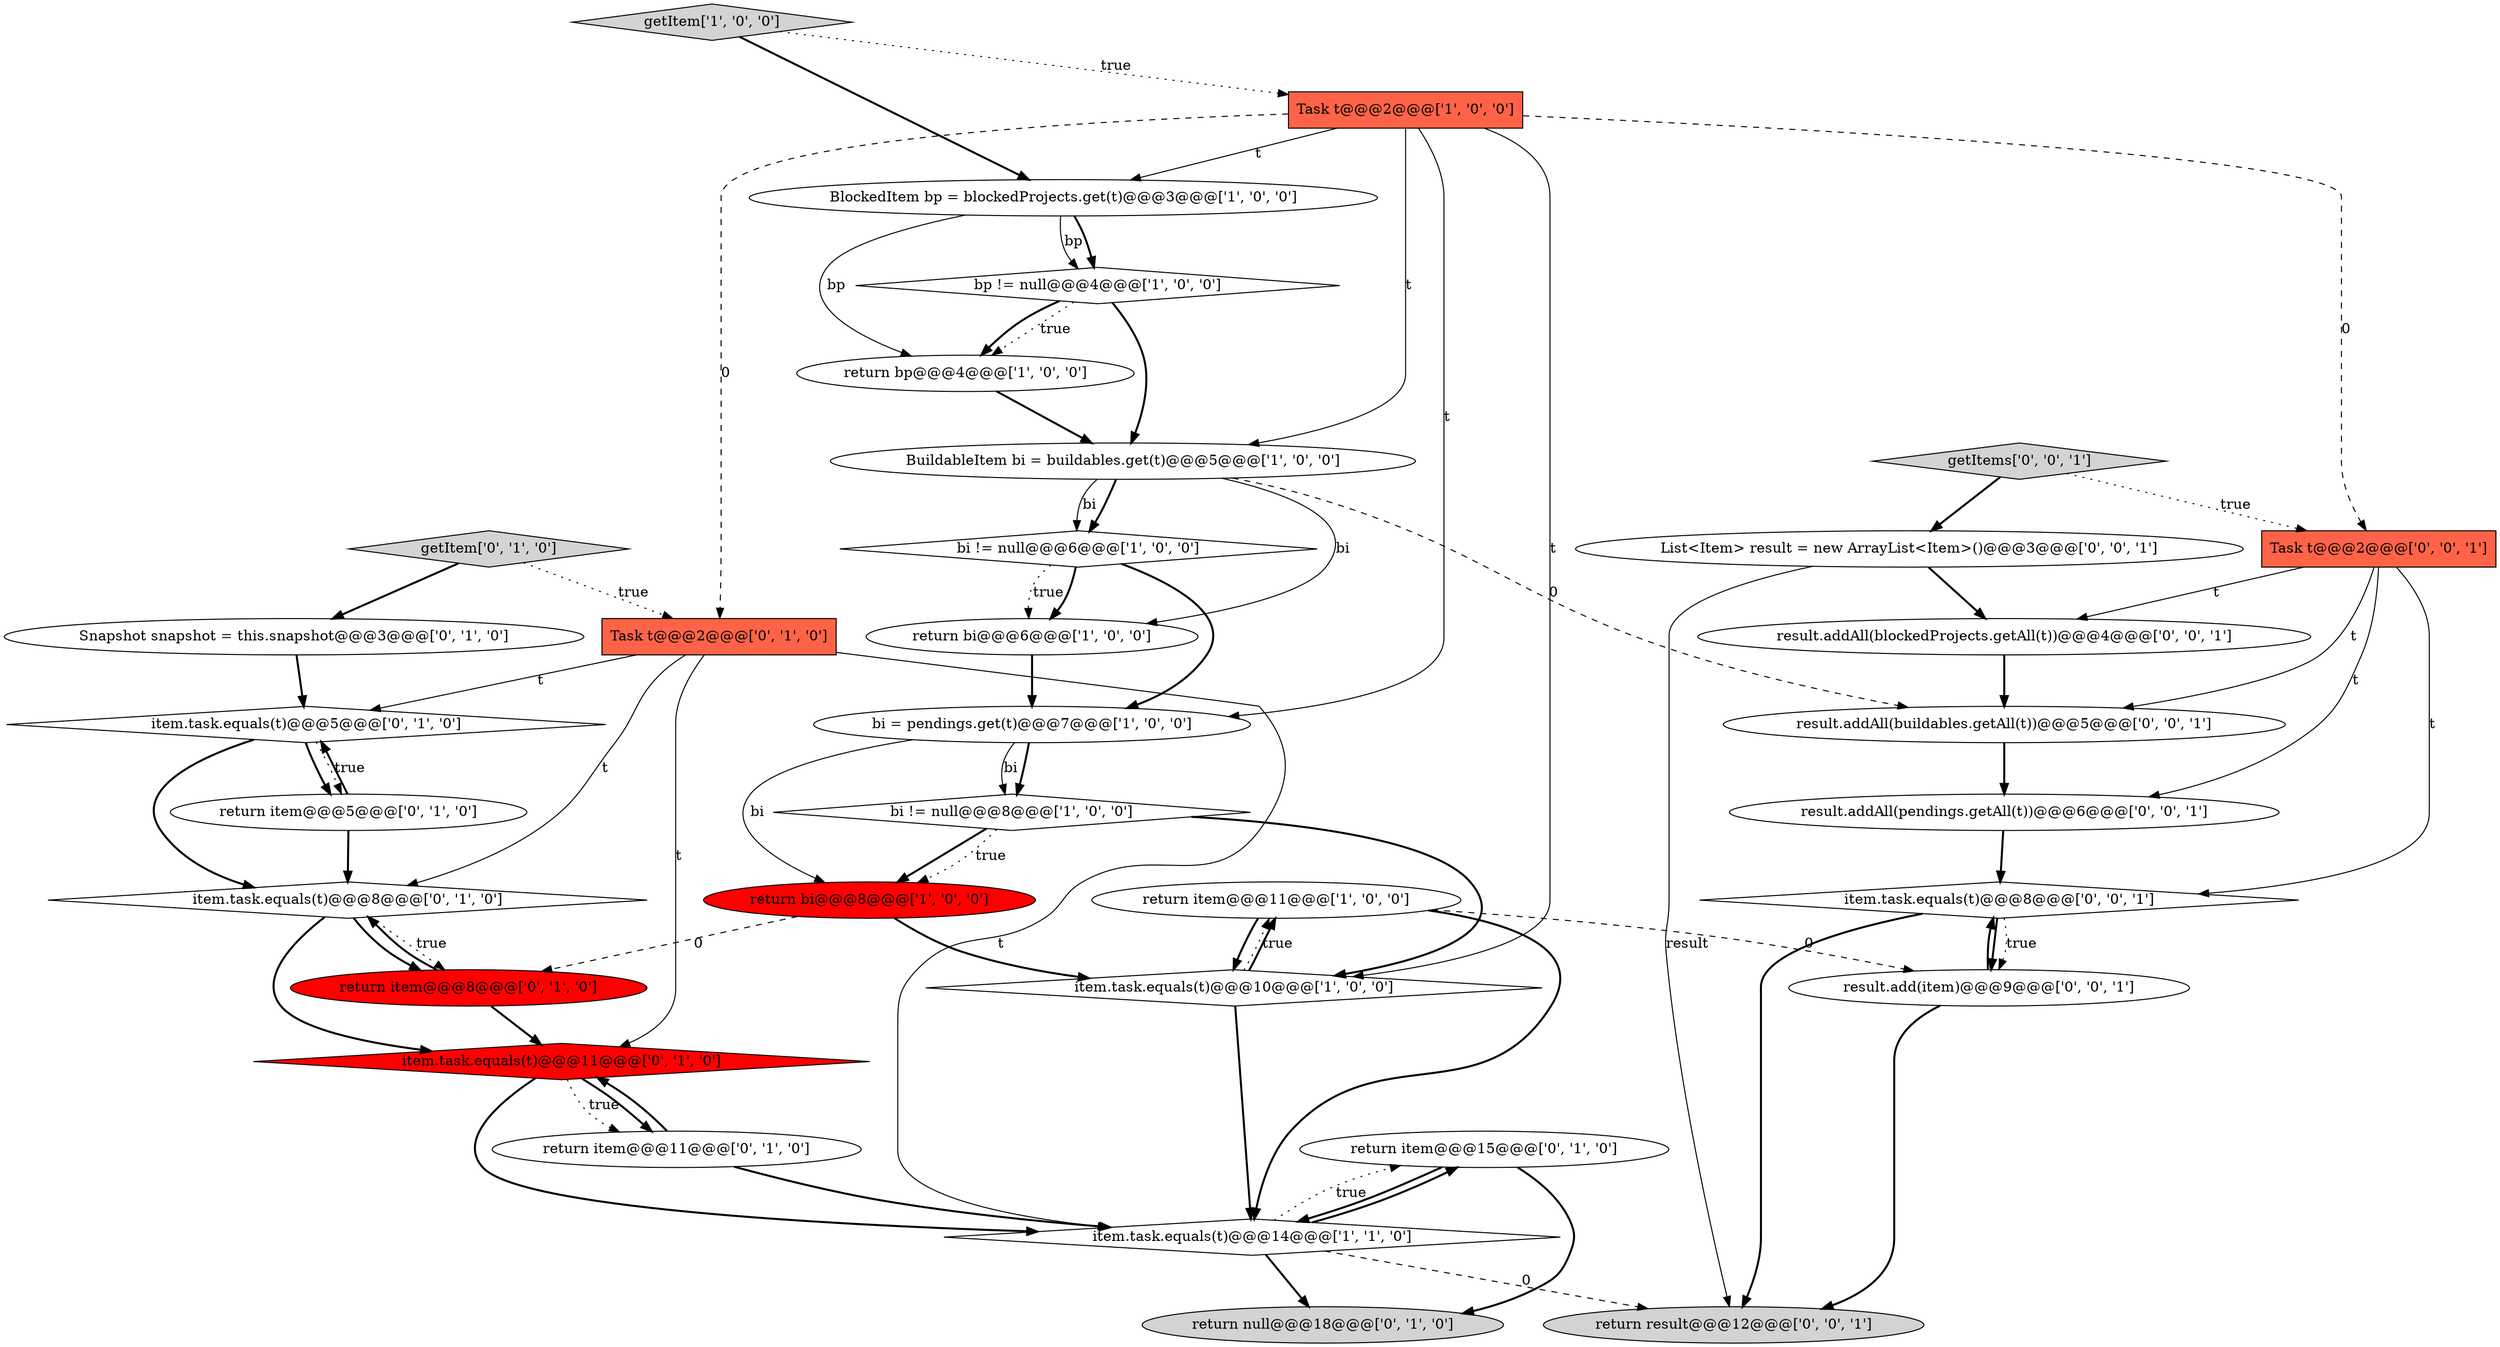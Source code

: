 digraph {
20 [style = filled, label = "return item@@@15@@@['0', '1', '0']", fillcolor = white, shape = ellipse image = "AAA0AAABBB2BBB"];
0 [style = filled, label = "bp != null@@@4@@@['1', '0', '0']", fillcolor = white, shape = diamond image = "AAA0AAABBB1BBB"];
3 [style = filled, label = "return item@@@11@@@['1', '0', '0']", fillcolor = white, shape = ellipse image = "AAA0AAABBB1BBB"];
32 [style = filled, label = "result.addAll(buildables.getAll(t))@@@5@@@['0', '0', '1']", fillcolor = white, shape = ellipse image = "AAA0AAABBB3BBB"];
27 [style = filled, label = "List<Item> result = new ArrayList<Item>()@@@3@@@['0', '0', '1']", fillcolor = white, shape = ellipse image = "AAA0AAABBB3BBB"];
26 [style = filled, label = "getItems['0', '0', '1']", fillcolor = lightgray, shape = diamond image = "AAA0AAABBB3BBB"];
15 [style = filled, label = "item.task.equals(t)@@@8@@@['0', '1', '0']", fillcolor = white, shape = diamond image = "AAA0AAABBB2BBB"];
22 [style = filled, label = "return item@@@8@@@['0', '1', '0']", fillcolor = red, shape = ellipse image = "AAA1AAABBB2BBB"];
18 [style = filled, label = "item.task.equals(t)@@@11@@@['0', '1', '0']", fillcolor = red, shape = diamond image = "AAA1AAABBB2BBB"];
33 [style = filled, label = "Task t@@@2@@@['0', '0', '1']", fillcolor = tomato, shape = box image = "AAA0AAABBB3BBB"];
19 [style = filled, label = "getItem['0', '1', '0']", fillcolor = lightgray, shape = diamond image = "AAA0AAABBB2BBB"];
23 [style = filled, label = "return null@@@18@@@['0', '1', '0']", fillcolor = lightgray, shape = ellipse image = "AAA0AAABBB2BBB"];
24 [style = filled, label = "Snapshot snapshot = this.snapshot@@@3@@@['0', '1', '0']", fillcolor = white, shape = ellipse image = "AAA0AAABBB2BBB"];
9 [style = filled, label = "Task t@@@2@@@['1', '0', '0']", fillcolor = tomato, shape = box image = "AAA1AAABBB1BBB"];
25 [style = filled, label = "return result@@@12@@@['0', '0', '1']", fillcolor = lightgray, shape = ellipse image = "AAA0AAABBB3BBB"];
31 [style = filled, label = "result.add(item)@@@9@@@['0', '0', '1']", fillcolor = white, shape = ellipse image = "AAA0AAABBB3BBB"];
8 [style = filled, label = "return bi@@@8@@@['1', '0', '0']", fillcolor = red, shape = ellipse image = "AAA1AAABBB1BBB"];
29 [style = filled, label = "item.task.equals(t)@@@8@@@['0', '0', '1']", fillcolor = white, shape = diamond image = "AAA0AAABBB3BBB"];
2 [style = filled, label = "item.task.equals(t)@@@10@@@['1', '0', '0']", fillcolor = white, shape = diamond image = "AAA0AAABBB1BBB"];
14 [style = filled, label = "Task t@@@2@@@['0', '1', '0']", fillcolor = tomato, shape = box image = "AAA1AAABBB2BBB"];
17 [style = filled, label = "return item@@@5@@@['0', '1', '0']", fillcolor = white, shape = ellipse image = "AAA0AAABBB2BBB"];
28 [style = filled, label = "result.addAll(blockedProjects.getAll(t))@@@4@@@['0', '0', '1']", fillcolor = white, shape = ellipse image = "AAA0AAABBB3BBB"];
10 [style = filled, label = "BlockedItem bp = blockedProjects.get(t)@@@3@@@['1', '0', '0']", fillcolor = white, shape = ellipse image = "AAA0AAABBB1BBB"];
5 [style = filled, label = "return bp@@@4@@@['1', '0', '0']", fillcolor = white, shape = ellipse image = "AAA0AAABBB1BBB"];
11 [style = filled, label = "BuildableItem bi = buildables.get(t)@@@5@@@['1', '0', '0']", fillcolor = white, shape = ellipse image = "AAA0AAABBB1BBB"];
13 [style = filled, label = "item.task.equals(t)@@@14@@@['1', '1', '0']", fillcolor = white, shape = diamond image = "AAA0AAABBB1BBB"];
21 [style = filled, label = "item.task.equals(t)@@@5@@@['0', '1', '0']", fillcolor = white, shape = diamond image = "AAA0AAABBB2BBB"];
4 [style = filled, label = "bi = pendings.get(t)@@@7@@@['1', '0', '0']", fillcolor = white, shape = ellipse image = "AAA0AAABBB1BBB"];
7 [style = filled, label = "getItem['1', '0', '0']", fillcolor = lightgray, shape = diamond image = "AAA0AAABBB1BBB"];
1 [style = filled, label = "bi != null@@@8@@@['1', '0', '0']", fillcolor = white, shape = diamond image = "AAA0AAABBB1BBB"];
30 [style = filled, label = "result.addAll(pendings.getAll(t))@@@6@@@['0', '0', '1']", fillcolor = white, shape = ellipse image = "AAA0AAABBB3BBB"];
16 [style = filled, label = "return item@@@11@@@['0', '1', '0']", fillcolor = white, shape = ellipse image = "AAA0AAABBB2BBB"];
6 [style = filled, label = "bi != null@@@6@@@['1', '0', '0']", fillcolor = white, shape = diamond image = "AAA0AAABBB1BBB"];
12 [style = filled, label = "return bi@@@6@@@['1', '0', '0']", fillcolor = white, shape = ellipse image = "AAA0AAABBB1BBB"];
2->3 [style = dotted, label="true"];
11->32 [style = dashed, label="0"];
19->14 [style = dotted, label="true"];
9->2 [style = solid, label="t"];
16->13 [style = bold, label=""];
16->18 [style = bold, label=""];
33->29 [style = solid, label="t"];
1->8 [style = bold, label=""];
22->15 [style = bold, label=""];
33->32 [style = solid, label="t"];
20->13 [style = bold, label=""];
31->25 [style = bold, label=""];
9->10 [style = solid, label="t"];
0->5 [style = dotted, label="true"];
18->16 [style = dotted, label="true"];
7->10 [style = bold, label=""];
26->33 [style = dotted, label="true"];
3->31 [style = dashed, label="0"];
21->15 [style = bold, label=""];
4->8 [style = solid, label="bi"];
11->6 [style = bold, label=""];
2->3 [style = bold, label=""];
27->28 [style = bold, label=""];
29->31 [style = bold, label=""];
13->20 [style = dotted, label="true"];
14->18 [style = solid, label="t"];
27->25 [style = solid, label="result"];
0->11 [style = bold, label=""];
10->0 [style = solid, label="bp"];
29->25 [style = bold, label=""];
31->29 [style = bold, label=""];
15->22 [style = dotted, label="true"];
21->17 [style = dotted, label="true"];
7->9 [style = dotted, label="true"];
13->25 [style = dashed, label="0"];
11->6 [style = solid, label="bi"];
32->30 [style = bold, label=""];
14->13 [style = solid, label="t"];
15->18 [style = bold, label=""];
30->29 [style = bold, label=""];
15->22 [style = bold, label=""];
28->32 [style = bold, label=""];
2->13 [style = bold, label=""];
19->24 [style = bold, label=""];
9->33 [style = dashed, label="0"];
14->15 [style = solid, label="t"];
8->22 [style = dashed, label="0"];
6->4 [style = bold, label=""];
26->27 [style = bold, label=""];
18->16 [style = bold, label=""];
22->18 [style = bold, label=""];
9->14 [style = dashed, label="0"];
9->11 [style = solid, label="t"];
3->2 [style = bold, label=""];
12->4 [style = bold, label=""];
8->2 [style = bold, label=""];
24->21 [style = bold, label=""];
20->23 [style = bold, label=""];
10->0 [style = bold, label=""];
17->15 [style = bold, label=""];
18->13 [style = bold, label=""];
13->23 [style = bold, label=""];
3->13 [style = bold, label=""];
33->30 [style = solid, label="t"];
1->8 [style = dotted, label="true"];
29->31 [style = dotted, label="true"];
5->11 [style = bold, label=""];
4->1 [style = bold, label=""];
1->2 [style = bold, label=""];
6->12 [style = dotted, label="true"];
9->4 [style = solid, label="t"];
4->1 [style = solid, label="bi"];
33->28 [style = solid, label="t"];
10->5 [style = solid, label="bp"];
21->17 [style = bold, label=""];
11->12 [style = solid, label="bi"];
17->21 [style = bold, label=""];
14->21 [style = solid, label="t"];
0->5 [style = bold, label=""];
13->20 [style = bold, label=""];
6->12 [style = bold, label=""];
}
